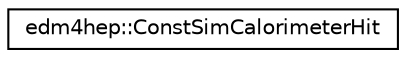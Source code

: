 digraph "Graphical Class Hierarchy"
{
 // LATEX_PDF_SIZE
  edge [fontname="Helvetica",fontsize="10",labelfontname="Helvetica",labelfontsize="10"];
  node [fontname="Helvetica",fontsize="10",shape=record];
  rankdir="LR";
  Node0 [label="edm4hep::ConstSimCalorimeterHit",height=0.2,width=0.4,color="black", fillcolor="white", style="filled",URL="$classedm4hep_1_1_const_sim_calorimeter_hit.html",tooltip="Simulated calorimeter hit."];
}
